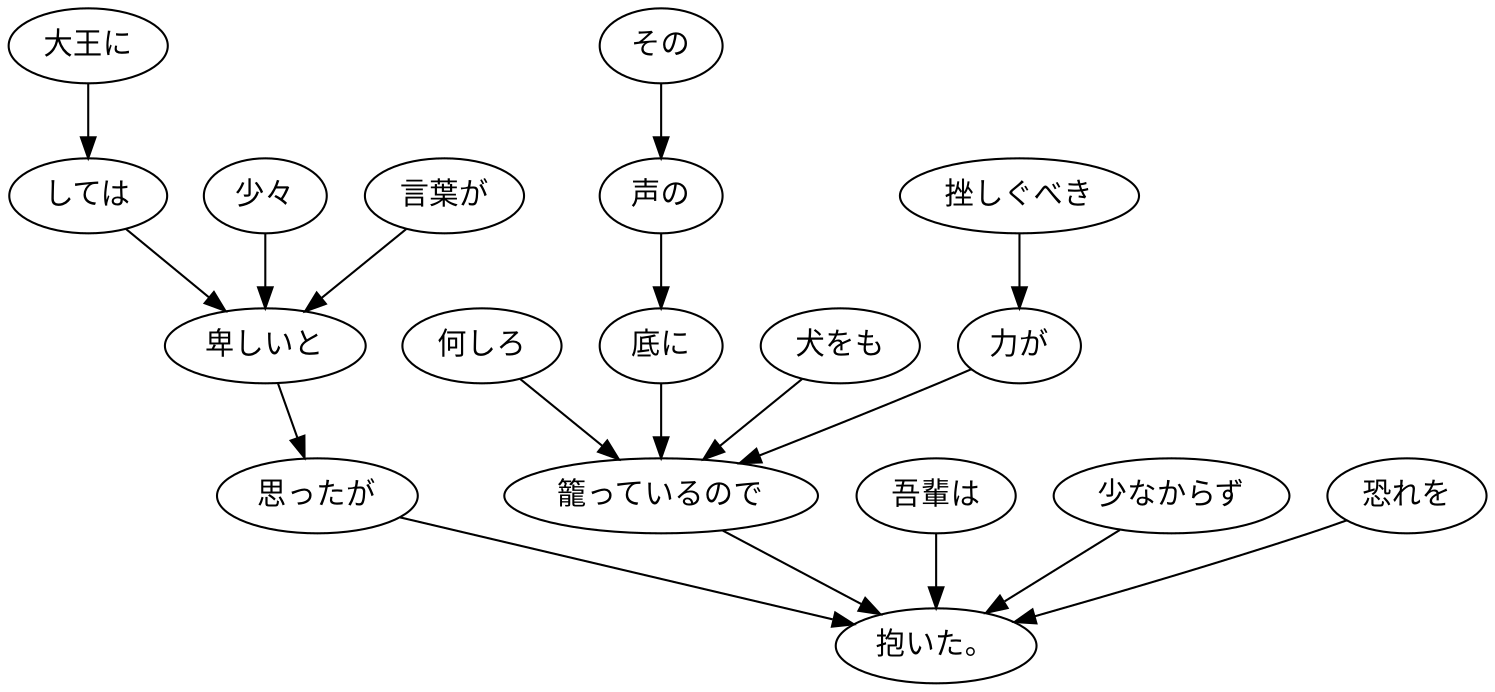 digraph graph200 {
	node0 [label="大王に"];
	node1 [label="しては"];
	node2 [label="少々"];
	node3 [label="言葉が"];
	node4 [label="卑しいと"];
	node5 [label="思ったが"];
	node6 [label="何しろ"];
	node7 [label="その"];
	node8 [label="声の"];
	node9 [label="底に"];
	node10 [label="犬をも"];
	node11 [label="挫しぐべき"];
	node12 [label="力が"];
	node13 [label="籠っているので"];
	node14 [label="吾輩は"];
	node15 [label="少なからず"];
	node16 [label="恐れを"];
	node17 [label="抱いた。"];
	node0 -> node1;
	node1 -> node4;
	node2 -> node4;
	node3 -> node4;
	node4 -> node5;
	node5 -> node17;
	node6 -> node13;
	node7 -> node8;
	node8 -> node9;
	node9 -> node13;
	node10 -> node13;
	node11 -> node12;
	node12 -> node13;
	node13 -> node17;
	node14 -> node17;
	node15 -> node17;
	node16 -> node17;
}
